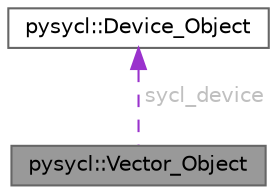 digraph "pysycl::Vector_Object"
{
 // INTERACTIVE_SVG=YES
 // LATEX_PDF_SIZE
  bgcolor="transparent";
  edge [fontname=Helvetica,fontsize=10,labelfontname=Helvetica,labelfontsize=10];
  node [fontname=Helvetica,fontsize=10,shape=box,height=0.2,width=0.4];
  Node1 [id="Node000001",label="pysycl::Vector_Object",height=0.2,width=0.4,color="gray40", fillcolor="grey60", style="filled", fontcolor="black",tooltip="Class defining a Vector Object for use in PySYCL."];
  Node2 -> Node1 [id="edge1_Node000001_Node000002",dir="back",color="darkorchid3",style="dashed",tooltip=" ",label=" sycl_device",fontcolor="grey" ];
  Node2 [id="Node000002",label="pysycl::Device_Object",height=0.2,width=0.4,color="gray40", fillcolor="white", style="filled",URL="$classpysycl_1_1_device___object.html",tooltip="Class representing a SYCL device."];
}
